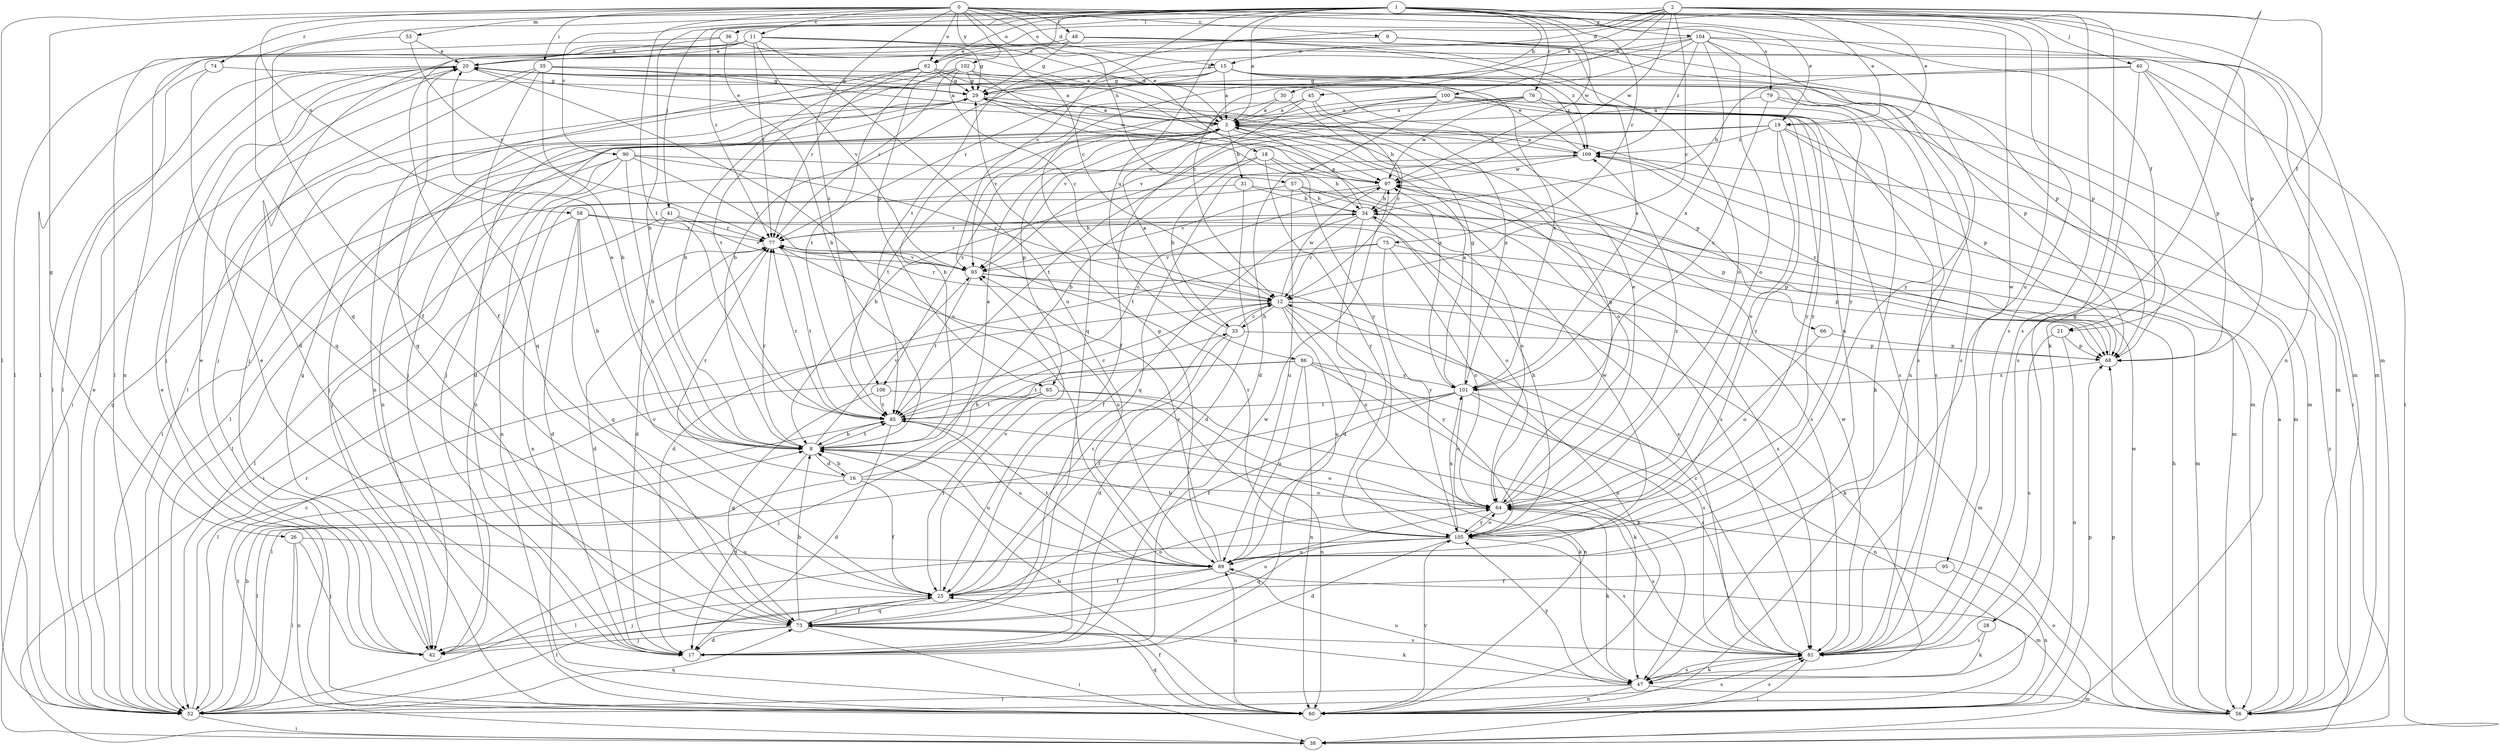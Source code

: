 strict digraph  {
0;
1;
2;
3;
8;
9;
11;
12;
15;
16;
17;
18;
19;
20;
21;
25;
26;
28;
29;
30;
31;
33;
34;
35;
36;
38;
40;
41;
42;
45;
47;
48;
52;
53;
56;
57;
58;
60;
62;
64;
65;
66;
68;
73;
74;
75;
76;
77;
79;
81;
85;
86;
89;
90;
93;
95;
97;
100;
101;
102;
104;
105;
106;
109;
0 -> 9  [label=c];
0 -> 11  [label=c];
0 -> 12  [label=c];
0 -> 15  [label=d];
0 -> 18  [label=e];
0 -> 19  [label=e];
0 -> 21  [label=f];
0 -> 26  [label=g];
0 -> 35  [label=i];
0 -> 48  [label=l];
0 -> 52  [label=l];
0 -> 53  [label=m];
0 -> 57  [label=n];
0 -> 58  [label=n];
0 -> 62  [label=o];
0 -> 79  [label=s];
0 -> 85  [label=t];
0 -> 102  [label=y];
0 -> 106  [label=z];
1 -> 3  [label=a];
1 -> 8  [label=b];
1 -> 19  [label=e];
1 -> 30  [label=h];
1 -> 40  [label=j];
1 -> 41  [label=j];
1 -> 56  [label=m];
1 -> 60  [label=n];
1 -> 62  [label=o];
1 -> 65  [label=p];
1 -> 73  [label=q];
1 -> 74  [label=r];
1 -> 75  [label=r];
1 -> 76  [label=r];
1 -> 77  [label=r];
1 -> 81  [label=s];
1 -> 86  [label=u];
1 -> 90  [label=v];
1 -> 93  [label=v];
1 -> 95  [label=w];
1 -> 97  [label=w];
1 -> 104  [label=y];
2 -> 12  [label=c];
2 -> 15  [label=d];
2 -> 19  [label=e];
2 -> 21  [label=f];
2 -> 28  [label=g];
2 -> 36  [label=i];
2 -> 45  [label=k];
2 -> 47  [label=k];
2 -> 62  [label=o];
2 -> 81  [label=s];
2 -> 85  [label=t];
2 -> 89  [label=u];
2 -> 97  [label=w];
2 -> 100  [label=x];
3 -> 20  [label=e];
3 -> 31  [label=h];
3 -> 42  [label=j];
3 -> 64  [label=o];
3 -> 65  [label=p];
3 -> 66  [label=p];
3 -> 85  [label=t];
3 -> 106  [label=z];
3 -> 109  [label=z];
8 -> 16  [label=d];
8 -> 17  [label=d];
8 -> 20  [label=e];
8 -> 64  [label=o];
8 -> 77  [label=r];
8 -> 85  [label=t];
8 -> 89  [label=u];
8 -> 93  [label=v];
9 -> 20  [label=e];
9 -> 52  [label=l];
9 -> 56  [label=m];
9 -> 68  [label=p];
9 -> 101  [label=x];
11 -> 3  [label=a];
11 -> 20  [label=e];
11 -> 25  [label=f];
11 -> 29  [label=g];
11 -> 52  [label=l];
11 -> 56  [label=m];
11 -> 60  [label=n];
11 -> 77  [label=r];
11 -> 89  [label=u];
11 -> 93  [label=v];
12 -> 33  [label=h];
12 -> 47  [label=k];
12 -> 56  [label=m];
12 -> 64  [label=o];
12 -> 77  [label=r];
12 -> 89  [label=u];
12 -> 97  [label=w];
12 -> 105  [label=y];
15 -> 3  [label=a];
15 -> 8  [label=b];
15 -> 29  [label=g];
15 -> 38  [label=i];
15 -> 52  [label=l];
15 -> 77  [label=r];
15 -> 101  [label=x];
15 -> 105  [label=y];
15 -> 109  [label=z];
16 -> 3  [label=a];
16 -> 8  [label=b];
16 -> 25  [label=f];
16 -> 33  [label=h];
16 -> 52  [label=l];
16 -> 64  [label=o];
16 -> 77  [label=r];
17 -> 20  [label=e];
17 -> 97  [label=w];
18 -> 8  [label=b];
18 -> 33  [label=h];
18 -> 34  [label=h];
18 -> 97  [label=w];
18 -> 105  [label=y];
19 -> 8  [label=b];
19 -> 52  [label=l];
19 -> 56  [label=m];
19 -> 64  [label=o];
19 -> 68  [label=p];
19 -> 85  [label=t];
19 -> 105  [label=y];
19 -> 109  [label=z];
20 -> 29  [label=g];
20 -> 42  [label=j];
20 -> 52  [label=l];
20 -> 73  [label=q];
20 -> 81  [label=s];
20 -> 89  [label=u];
21 -> 60  [label=n];
21 -> 68  [label=p];
21 -> 81  [label=s];
25 -> 12  [label=c];
25 -> 42  [label=j];
25 -> 52  [label=l];
25 -> 64  [label=o];
25 -> 73  [label=q];
25 -> 77  [label=r];
25 -> 93  [label=v];
26 -> 42  [label=j];
26 -> 52  [label=l];
26 -> 60  [label=n];
26 -> 89  [label=u];
28 -> 47  [label=k];
28 -> 81  [label=s];
29 -> 3  [label=a];
29 -> 17  [label=d];
29 -> 60  [label=n];
29 -> 101  [label=x];
29 -> 105  [label=y];
30 -> 3  [label=a];
30 -> 12  [label=c];
30 -> 93  [label=v];
31 -> 17  [label=d];
31 -> 34  [label=h];
31 -> 52  [label=l];
31 -> 68  [label=p];
33 -> 3  [label=a];
33 -> 12  [label=c];
33 -> 17  [label=d];
33 -> 25  [label=f];
33 -> 68  [label=p];
34 -> 3  [label=a];
34 -> 12  [label=c];
34 -> 17  [label=d];
34 -> 25  [label=f];
34 -> 56  [label=m];
34 -> 64  [label=o];
34 -> 77  [label=r];
35 -> 3  [label=a];
35 -> 8  [label=b];
35 -> 29  [label=g];
35 -> 38  [label=i];
35 -> 42  [label=j];
35 -> 73  [label=q];
35 -> 81  [label=s];
36 -> 3  [label=a];
36 -> 8  [label=b];
36 -> 20  [label=e];
36 -> 52  [label=l];
38 -> 64  [label=o];
38 -> 85  [label=t];
38 -> 109  [label=z];
40 -> 29  [label=g];
40 -> 34  [label=h];
40 -> 38  [label=i];
40 -> 56  [label=m];
40 -> 68  [label=p];
40 -> 81  [label=s];
41 -> 17  [label=d];
41 -> 38  [label=i];
41 -> 77  [label=r];
41 -> 93  [label=v];
42 -> 20  [label=e];
42 -> 29  [label=g];
42 -> 109  [label=z];
45 -> 3  [label=a];
45 -> 8  [label=b];
45 -> 25  [label=f];
45 -> 34  [label=h];
45 -> 101  [label=x];
47 -> 52  [label=l];
47 -> 56  [label=m];
47 -> 60  [label=n];
47 -> 81  [label=s];
47 -> 89  [label=u];
47 -> 105  [label=y];
48 -> 17  [label=d];
48 -> 20  [label=e];
48 -> 29  [label=g];
48 -> 64  [label=o];
48 -> 68  [label=p];
48 -> 109  [label=z];
52 -> 8  [label=b];
52 -> 12  [label=c];
52 -> 20  [label=e];
52 -> 29  [label=g];
52 -> 38  [label=i];
52 -> 73  [label=q];
52 -> 77  [label=r];
52 -> 81  [label=s];
53 -> 20  [label=e];
53 -> 25  [label=f];
53 -> 77  [label=r];
56 -> 3  [label=a];
56 -> 34  [label=h];
56 -> 68  [label=p];
56 -> 97  [label=w];
57 -> 34  [label=h];
57 -> 60  [label=n];
57 -> 64  [label=o];
57 -> 81  [label=s];
57 -> 89  [label=u];
58 -> 8  [label=b];
58 -> 17  [label=d];
58 -> 52  [label=l];
58 -> 68  [label=p];
58 -> 73  [label=q];
58 -> 77  [label=r];
58 -> 81  [label=s];
60 -> 8  [label=b];
60 -> 20  [label=e];
60 -> 25  [label=f];
60 -> 68  [label=p];
60 -> 73  [label=q];
60 -> 81  [label=s];
60 -> 89  [label=u];
60 -> 105  [label=y];
62 -> 3  [label=a];
62 -> 8  [label=b];
62 -> 29  [label=g];
62 -> 60  [label=n];
62 -> 77  [label=r];
62 -> 85  [label=t];
62 -> 97  [label=w];
64 -> 20  [label=e];
64 -> 29  [label=g];
64 -> 47  [label=k];
64 -> 81  [label=s];
64 -> 105  [label=y];
64 -> 109  [label=z];
65 -> 25  [label=f];
65 -> 42  [label=j];
65 -> 47  [label=k];
65 -> 60  [label=n];
65 -> 85  [label=t];
66 -> 64  [label=o];
66 -> 68  [label=p];
68 -> 101  [label=x];
68 -> 109  [label=z];
73 -> 8  [label=b];
73 -> 17  [label=d];
73 -> 25  [label=f];
73 -> 38  [label=i];
73 -> 42  [label=j];
73 -> 47  [label=k];
73 -> 64  [label=o];
73 -> 81  [label=s];
74 -> 29  [label=g];
74 -> 52  [label=l];
74 -> 73  [label=q];
75 -> 17  [label=d];
75 -> 64  [label=o];
75 -> 81  [label=s];
75 -> 93  [label=v];
75 -> 105  [label=y];
76 -> 3  [label=a];
76 -> 42  [label=j];
76 -> 56  [label=m];
76 -> 81  [label=s];
76 -> 93  [label=v];
76 -> 97  [label=w];
76 -> 105  [label=y];
77 -> 17  [label=d];
77 -> 34  [label=h];
77 -> 68  [label=p];
77 -> 85  [label=t];
77 -> 89  [label=u];
77 -> 93  [label=v];
79 -> 3  [label=a];
79 -> 47  [label=k];
79 -> 56  [label=m];
79 -> 101  [label=x];
81 -> 12  [label=c];
81 -> 38  [label=i];
81 -> 47  [label=k];
81 -> 97  [label=w];
85 -> 8  [label=b];
85 -> 12  [label=c];
85 -> 17  [label=d];
85 -> 47  [label=k];
85 -> 77  [label=r];
85 -> 89  [label=u];
86 -> 47  [label=k];
86 -> 52  [label=l];
86 -> 60  [label=n];
86 -> 81  [label=s];
86 -> 85  [label=t];
86 -> 89  [label=u];
86 -> 101  [label=x];
89 -> 25  [label=f];
89 -> 29  [label=g];
89 -> 42  [label=j];
89 -> 56  [label=m];
89 -> 85  [label=t];
89 -> 93  [label=v];
89 -> 97  [label=w];
90 -> 8  [label=b];
90 -> 12  [label=c];
90 -> 42  [label=j];
90 -> 52  [label=l];
90 -> 60  [label=n];
90 -> 93  [label=v];
90 -> 97  [label=w];
93 -> 12  [label=c];
93 -> 60  [label=n];
93 -> 85  [label=t];
95 -> 25  [label=f];
95 -> 60  [label=n];
97 -> 34  [label=h];
97 -> 81  [label=s];
97 -> 85  [label=t];
97 -> 93  [label=v];
100 -> 3  [label=a];
100 -> 17  [label=d];
100 -> 42  [label=j];
100 -> 81  [label=s];
100 -> 89  [label=u];
100 -> 93  [label=v];
100 -> 105  [label=y];
101 -> 3  [label=a];
101 -> 25  [label=f];
101 -> 29  [label=g];
101 -> 52  [label=l];
101 -> 60  [label=n];
101 -> 64  [label=o];
101 -> 81  [label=s];
101 -> 85  [label=t];
102 -> 12  [label=c];
102 -> 29  [label=g];
102 -> 42  [label=j];
102 -> 68  [label=p];
102 -> 77  [label=r];
102 -> 85  [label=t];
102 -> 97  [label=w];
104 -> 12  [label=c];
104 -> 20  [label=e];
104 -> 29  [label=g];
104 -> 60  [label=n];
104 -> 64  [label=o];
104 -> 68  [label=p];
104 -> 73  [label=q];
104 -> 101  [label=x];
104 -> 105  [label=y];
104 -> 109  [label=z];
105 -> 8  [label=b];
105 -> 17  [label=d];
105 -> 34  [label=h];
105 -> 52  [label=l];
105 -> 64  [label=o];
105 -> 73  [label=q];
105 -> 77  [label=r];
105 -> 81  [label=s];
105 -> 89  [label=u];
105 -> 101  [label=x];
106 -> 60  [label=n];
106 -> 73  [label=q];
106 -> 85  [label=t];
109 -> 3  [label=a];
109 -> 20  [label=e];
109 -> 56  [label=m];
109 -> 73  [label=q];
109 -> 97  [label=w];
}
